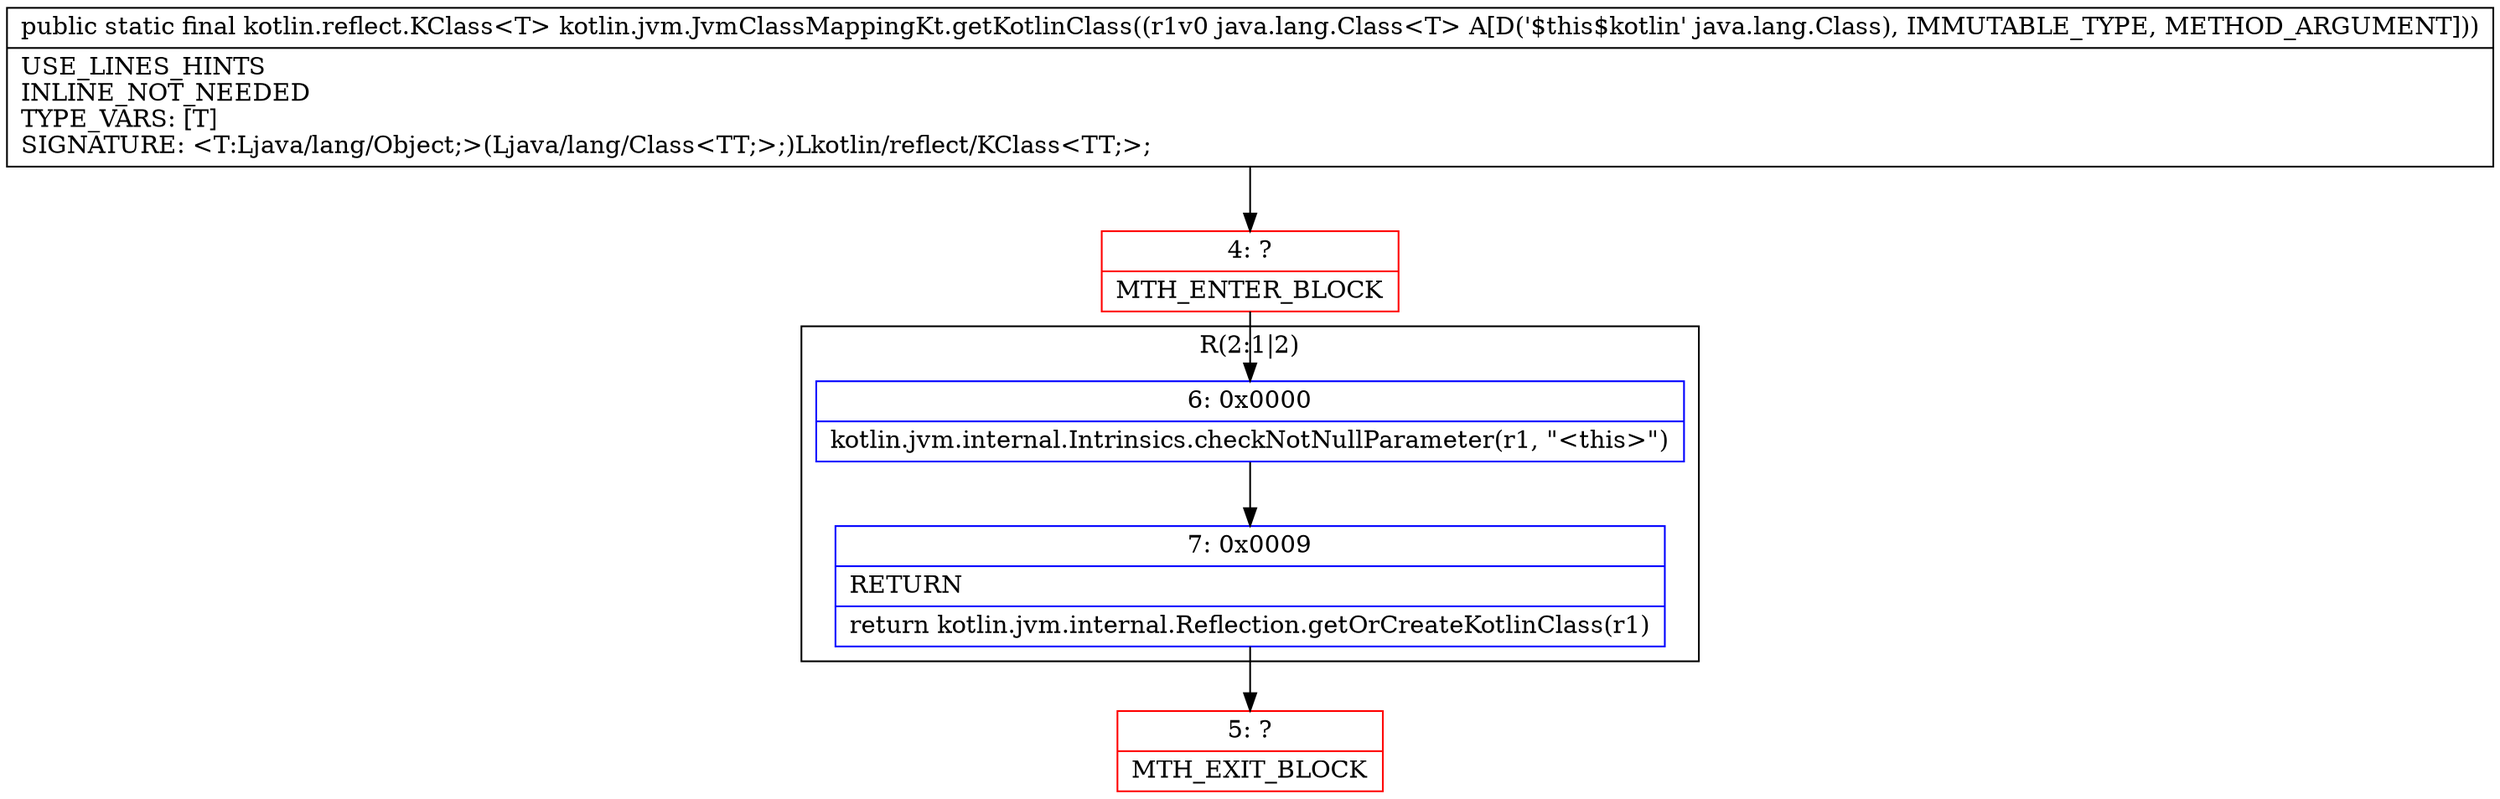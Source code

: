 digraph "CFG forkotlin.jvm.JvmClassMappingKt.getKotlinClass(Ljava\/lang\/Class;)Lkotlin\/reflect\/KClass;" {
subgraph cluster_Region_1205542440 {
label = "R(2:1|2)";
node [shape=record,color=blue];
Node_6 [shape=record,label="{6\:\ 0x0000|kotlin.jvm.internal.Intrinsics.checkNotNullParameter(r1, \"\<this\>\")\l}"];
Node_7 [shape=record,label="{7\:\ 0x0009|RETURN\l|return kotlin.jvm.internal.Reflection.getOrCreateKotlinClass(r1)\l}"];
}
Node_4 [shape=record,color=red,label="{4\:\ ?|MTH_ENTER_BLOCK\l}"];
Node_5 [shape=record,color=red,label="{5\:\ ?|MTH_EXIT_BLOCK\l}"];
MethodNode[shape=record,label="{public static final kotlin.reflect.KClass\<T\> kotlin.jvm.JvmClassMappingKt.getKotlinClass((r1v0 java.lang.Class\<T\> A[D('$this$kotlin' java.lang.Class), IMMUTABLE_TYPE, METHOD_ARGUMENT]))  | USE_LINES_HINTS\lINLINE_NOT_NEEDED\lTYPE_VARS: [T]\lSIGNATURE: \<T:Ljava\/lang\/Object;\>(Ljava\/lang\/Class\<TT;\>;)Lkotlin\/reflect\/KClass\<TT;\>;\l}"];
MethodNode -> Node_4;Node_6 -> Node_7;
Node_7 -> Node_5;
Node_4 -> Node_6;
}

